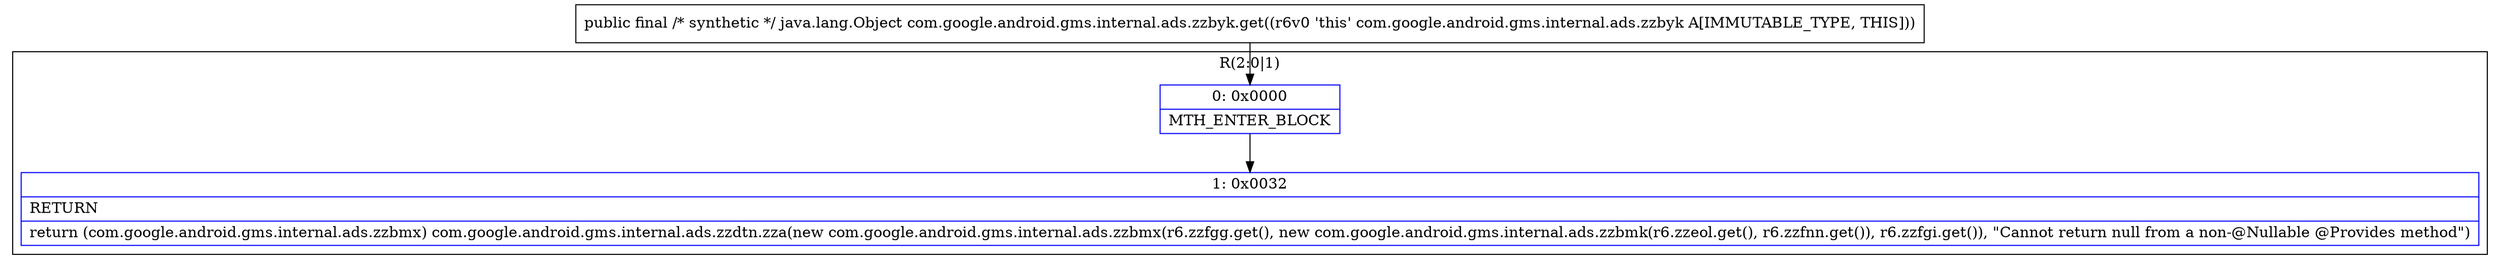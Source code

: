 digraph "CFG forcom.google.android.gms.internal.ads.zzbyk.get()Ljava\/lang\/Object;" {
subgraph cluster_Region_733847473 {
label = "R(2:0|1)";
node [shape=record,color=blue];
Node_0 [shape=record,label="{0\:\ 0x0000|MTH_ENTER_BLOCK\l}"];
Node_1 [shape=record,label="{1\:\ 0x0032|RETURN\l|return (com.google.android.gms.internal.ads.zzbmx) com.google.android.gms.internal.ads.zzdtn.zza(new com.google.android.gms.internal.ads.zzbmx(r6.zzfgg.get(), new com.google.android.gms.internal.ads.zzbmk(r6.zzeol.get(), r6.zzfnn.get()), r6.zzfgi.get()), \"Cannot return null from a non\-@Nullable @Provides method\")\l}"];
}
MethodNode[shape=record,label="{public final \/* synthetic *\/ java.lang.Object com.google.android.gms.internal.ads.zzbyk.get((r6v0 'this' com.google.android.gms.internal.ads.zzbyk A[IMMUTABLE_TYPE, THIS])) }"];
MethodNode -> Node_0;
Node_0 -> Node_1;
}

